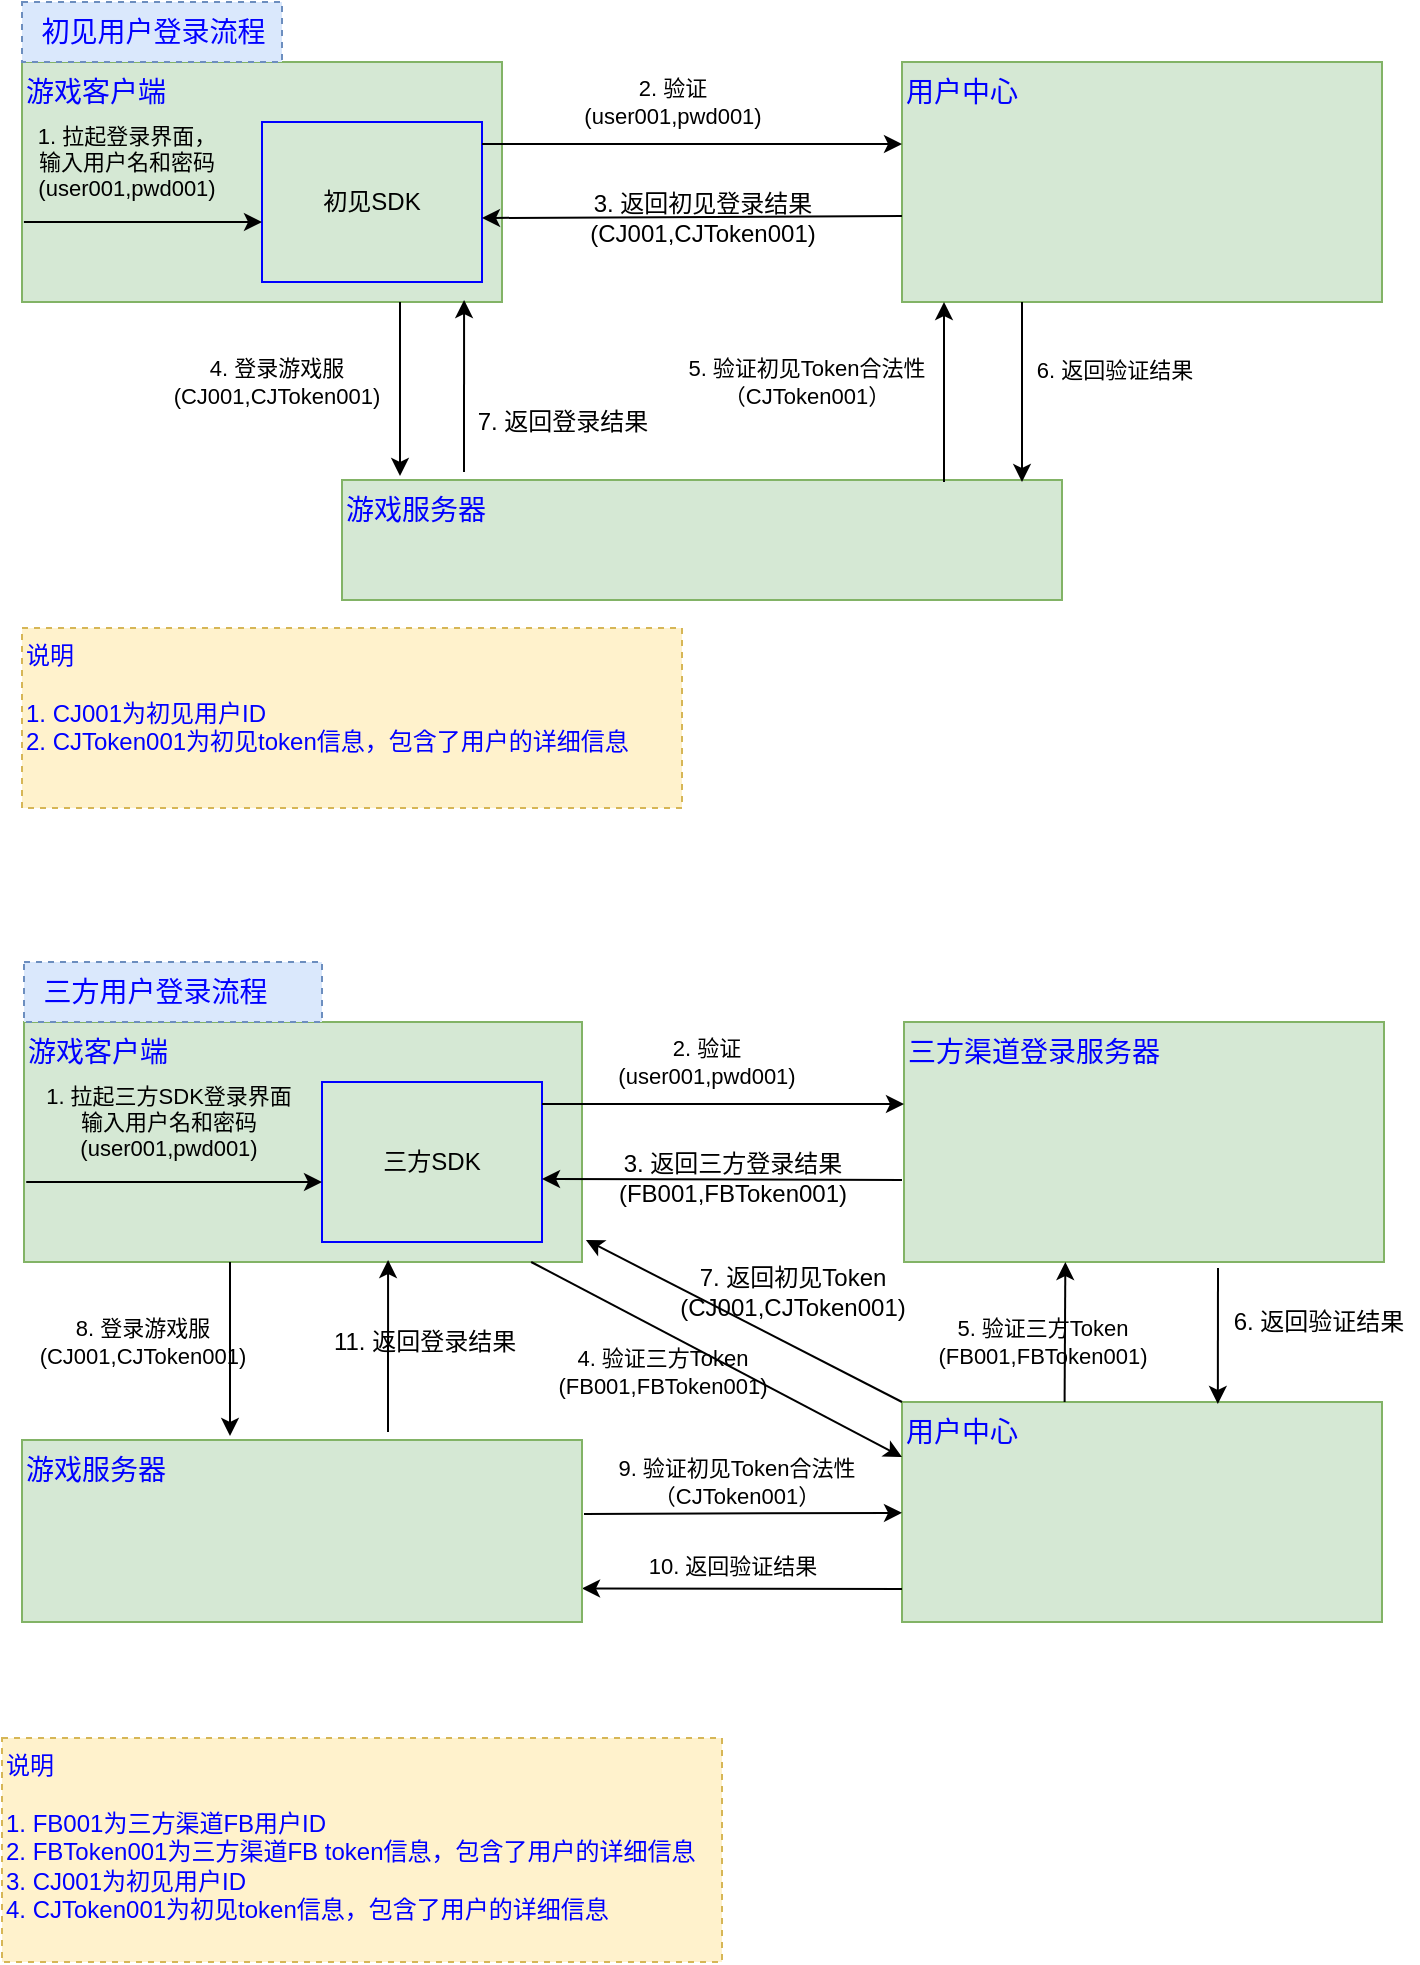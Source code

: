 <mxfile version="13.2.6" type="github">
  <diagram id="dxd3tHD40WdAk8Pdft18" name="Page-1">
    <mxGraphModel dx="1422" dy="761" grid="1" gridSize="10" guides="1" tooltips="1" connect="1" arrows="1" fold="1" page="1" pageScale="1" pageWidth="827" pageHeight="1169" math="0" shadow="0">
      <root>
        <mxCell id="0" />
        <mxCell id="1" parent="0" />
        <mxCell id="ILBT34EYTrfFMH7JFvp2-1" value="&lt;font style=&quot;font-size: 14px&quot; color=&quot;#0000ff&quot;&gt;游戏客户端&lt;/font&gt;" style="rounded=0;whiteSpace=wrap;html=1;align=left;verticalAlign=top;fillColor=#d5e8d4;strokeColor=#82b366;" vertex="1" parent="1">
          <mxGeometry x="40" y="160" width="240" height="120" as="geometry" />
        </mxCell>
        <mxCell id="ILBT34EYTrfFMH7JFvp2-2" value="初见SDK" style="rounded=0;whiteSpace=wrap;html=1;align=center;fillColor=#d5e8d4;strokeColor=#0000FF;" vertex="1" parent="1">
          <mxGeometry x="160" y="190" width="110" height="80" as="geometry" />
        </mxCell>
        <mxCell id="ILBT34EYTrfFMH7JFvp2-3" value="&lt;font style=&quot;font-size: 14px&quot; color=&quot;#0000ff&quot;&gt;用户中心&lt;/font&gt;" style="rounded=0;whiteSpace=wrap;html=1;align=left;verticalAlign=top;fillColor=#d5e8d4;strokeColor=#82b366;" vertex="1" parent="1">
          <mxGeometry x="480" y="160" width="240" height="120" as="geometry" />
        </mxCell>
        <mxCell id="ILBT34EYTrfFMH7JFvp2-4" value="&lt;font style=&quot;font-size: 14px&quot; color=&quot;#0000ff&quot;&gt;游戏服务器&lt;/font&gt;" style="rounded=0;whiteSpace=wrap;html=1;align=left;verticalAlign=top;fillColor=#d5e8d4;strokeColor=#82b366;" vertex="1" parent="1">
          <mxGeometry x="200" y="369" width="360" height="60" as="geometry" />
        </mxCell>
        <mxCell id="ILBT34EYTrfFMH7JFvp2-5" value="" style="endArrow=classic;html=1;entryX=0;entryY=0.5;entryDx=0;entryDy=0;exitX=1;exitY=0.138;exitDx=0;exitDy=0;exitPerimeter=0;" edge="1" parent="1" source="ILBT34EYTrfFMH7JFvp2-2">
          <mxGeometry width="50" height="50" relative="1" as="geometry">
            <mxPoint x="280" y="201" as="sourcePoint" />
            <mxPoint x="480" y="201" as="targetPoint" />
          </mxGeometry>
        </mxCell>
        <mxCell id="ILBT34EYTrfFMH7JFvp2-6" value="2. 验证&lt;br&gt;(user001,pwd001)" style="edgeLabel;html=1;align=center;verticalAlign=middle;resizable=0;points=[];labelBackgroundColor=none;" vertex="1" connectable="0" parent="ILBT34EYTrfFMH7JFvp2-5">
          <mxGeometry x="-0.13" y="-3" relative="1" as="geometry">
            <mxPoint x="3" y="-24" as="offset" />
          </mxGeometry>
        </mxCell>
        <mxCell id="ILBT34EYTrfFMH7JFvp2-7" value="" style="endArrow=classic;html=1;exitX=0;exitY=0.5;exitDx=0;exitDy=0;" edge="1" parent="1">
          <mxGeometry width="50" height="50" relative="1" as="geometry">
            <mxPoint x="480" y="237" as="sourcePoint" />
            <mxPoint x="270" y="238" as="targetPoint" />
          </mxGeometry>
        </mxCell>
        <mxCell id="ILBT34EYTrfFMH7JFvp2-8" value="3. 返回初见登录结果&lt;br&gt;(CJ001,CJToken001)" style="text;html=1;align=center;verticalAlign=middle;resizable=0;points=[];autosize=1;" vertex="1" parent="1">
          <mxGeometry x="315" y="223" width="130" height="30" as="geometry" />
        </mxCell>
        <mxCell id="ILBT34EYTrfFMH7JFvp2-10" value="" style="endArrow=classic;html=1;labelBackgroundColor=none;jumpStyle=none;exitX=0.004;exitY=0.667;exitDx=0;exitDy=0;exitPerimeter=0;" edge="1" parent="1" source="ILBT34EYTrfFMH7JFvp2-1">
          <mxGeometry width="50" height="50" relative="1" as="geometry">
            <mxPoint x="70" y="240" as="sourcePoint" />
            <mxPoint x="160" y="240" as="targetPoint" />
          </mxGeometry>
        </mxCell>
        <mxCell id="ILBT34EYTrfFMH7JFvp2-11" value="1. 拉起登录界面，&lt;br&gt;输入用户名和密码&lt;br&gt;(user001,pwd001)" style="edgeLabel;html=1;align=center;verticalAlign=middle;resizable=0;points=[];labelBackgroundColor=none;" vertex="1" connectable="0" parent="ILBT34EYTrfFMH7JFvp2-10">
          <mxGeometry x="-0.233" y="1" relative="1" as="geometry">
            <mxPoint x="5" y="-29" as="offset" />
          </mxGeometry>
        </mxCell>
        <mxCell id="ILBT34EYTrfFMH7JFvp2-13" value="" style="endArrow=classic;html=1;labelBackgroundColor=none;" edge="1" parent="1">
          <mxGeometry width="50" height="50" relative="1" as="geometry">
            <mxPoint x="229" y="280" as="sourcePoint" />
            <mxPoint x="229" y="367" as="targetPoint" />
          </mxGeometry>
        </mxCell>
        <mxCell id="ILBT34EYTrfFMH7JFvp2-14" value="4. 登录游戏服&lt;br&gt;(CJ001,CJToken001)" style="edgeLabel;html=1;align=center;verticalAlign=middle;resizable=0;points=[];labelBackgroundColor=none;" vertex="1" connectable="0" parent="ILBT34EYTrfFMH7JFvp2-13">
          <mxGeometry x="-0.287" y="4" relative="1" as="geometry">
            <mxPoint x="-66" y="9" as="offset" />
          </mxGeometry>
        </mxCell>
        <mxCell id="ILBT34EYTrfFMH7JFvp2-15" value="" style="endArrow=classic;html=1;labelBackgroundColor=none;" edge="1" parent="1">
          <mxGeometry width="50" height="50" relative="1" as="geometry">
            <mxPoint x="501" y="370" as="sourcePoint" />
            <mxPoint x="501" y="280" as="targetPoint" />
          </mxGeometry>
        </mxCell>
        <mxCell id="ILBT34EYTrfFMH7JFvp2-16" value="5. 验证初见Token合法性&lt;br&gt;（CJToken001）" style="edgeLabel;html=1;align=center;verticalAlign=middle;resizable=0;points=[];labelBackgroundColor=none;" vertex="1" connectable="0" parent="ILBT34EYTrfFMH7JFvp2-15">
          <mxGeometry x="0.244" y="1" relative="1" as="geometry">
            <mxPoint x="-68.61" y="5.99" as="offset" />
          </mxGeometry>
        </mxCell>
        <mxCell id="ILBT34EYTrfFMH7JFvp2-17" value="" style="endArrow=classic;html=1;labelBackgroundColor=none;exitX=0.25;exitY=1;exitDx=0;exitDy=0;" edge="1" parent="1" source="ILBT34EYTrfFMH7JFvp2-3">
          <mxGeometry width="50" height="50" relative="1" as="geometry">
            <mxPoint x="620" y="369" as="sourcePoint" />
            <mxPoint x="540" y="370" as="targetPoint" />
          </mxGeometry>
        </mxCell>
        <mxCell id="ILBT34EYTrfFMH7JFvp2-18" value="6. 返回验证结果" style="edgeLabel;html=1;align=center;verticalAlign=middle;resizable=0;points=[];labelBackgroundColor=none;" vertex="1" connectable="0" parent="ILBT34EYTrfFMH7JFvp2-17">
          <mxGeometry x="-0.244" y="5" relative="1" as="geometry">
            <mxPoint x="41" as="offset" />
          </mxGeometry>
        </mxCell>
        <mxCell id="ILBT34EYTrfFMH7JFvp2-20" value="" style="endArrow=classic;html=1;labelBackgroundColor=none;entryX=0.871;entryY=1.025;entryDx=0;entryDy=0;entryPerimeter=0;" edge="1" parent="1">
          <mxGeometry width="50" height="50" relative="1" as="geometry">
            <mxPoint x="261" y="365" as="sourcePoint" />
            <mxPoint x="261.04" y="279" as="targetPoint" />
          </mxGeometry>
        </mxCell>
        <mxCell id="ILBT34EYTrfFMH7JFvp2-21" value="7. 返回登录结果" style="text;html=1;align=center;verticalAlign=middle;resizable=0;points=[];autosize=1;" vertex="1" parent="1">
          <mxGeometry x="260" y="330" width="100" height="20" as="geometry" />
        </mxCell>
        <mxCell id="ILBT34EYTrfFMH7JFvp2-22" value="&lt;font color=&quot;#0000ff&quot; style=&quot;font-size: 14px&quot;&gt;&amp;nbsp; 初见用户登录流程&lt;/font&gt;" style="rounded=0;whiteSpace=wrap;html=1;labelBackgroundColor=none;align=left;fillColor=#dae8fc;strokeColor=#6c8ebf;dashed=1;" vertex="1" parent="1">
          <mxGeometry x="40" y="130" width="130" height="30" as="geometry" />
        </mxCell>
        <mxCell id="ILBT34EYTrfFMH7JFvp2-23" value="&lt;font color=&quot;#0000ff&quot;&gt;说明&lt;br&gt;&lt;br&gt;1. CJ001为初见用户ID&lt;br&gt;2. CJToken001为初见token信息，包含了用户的详细信息&amp;nbsp;&lt;/font&gt;" style="rounded=0;whiteSpace=wrap;html=1;dashed=1;labelBackgroundColor=none;strokeColor=#d6b656;align=left;verticalAlign=top;fillColor=#fff2cc;" vertex="1" parent="1">
          <mxGeometry x="40" y="443" width="330" height="90" as="geometry" />
        </mxCell>
        <mxCell id="ILBT34EYTrfFMH7JFvp2-24" value="&lt;font style=&quot;font-size: 14px&quot; color=&quot;#0000ff&quot;&gt;游戏客户端&lt;/font&gt;" style="rounded=0;whiteSpace=wrap;html=1;align=left;verticalAlign=top;fillColor=#d5e8d4;strokeColor=#82b366;" vertex="1" parent="1">
          <mxGeometry x="41" y="640" width="279" height="120" as="geometry" />
        </mxCell>
        <mxCell id="ILBT34EYTrfFMH7JFvp2-25" value="三方SDK" style="rounded=0;whiteSpace=wrap;html=1;align=center;fillColor=#d5e8d4;strokeColor=#0000FF;" vertex="1" parent="1">
          <mxGeometry x="190" y="670" width="110" height="80" as="geometry" />
        </mxCell>
        <mxCell id="ILBT34EYTrfFMH7JFvp2-26" value="&lt;font style=&quot;font-size: 14px&quot; color=&quot;#0000ff&quot;&gt;三方渠道登录服务器&lt;/font&gt;" style="rounded=0;whiteSpace=wrap;html=1;align=left;verticalAlign=top;fillColor=#d5e8d4;strokeColor=#82b366;" vertex="1" parent="1">
          <mxGeometry x="481" y="640" width="240" height="120" as="geometry" />
        </mxCell>
        <mxCell id="ILBT34EYTrfFMH7JFvp2-27" value="&lt;font style=&quot;font-size: 14px&quot; color=&quot;#0000ff&quot;&gt;用户中心&lt;/font&gt;" style="rounded=0;whiteSpace=wrap;html=1;align=left;verticalAlign=top;fillColor=#d5e8d4;strokeColor=#82b366;" vertex="1" parent="1">
          <mxGeometry x="480" y="830" width="240" height="110" as="geometry" />
        </mxCell>
        <mxCell id="ILBT34EYTrfFMH7JFvp2-28" value="" style="endArrow=classic;html=1;entryX=0;entryY=0.5;entryDx=0;entryDy=0;exitX=1;exitY=0.138;exitDx=0;exitDy=0;exitPerimeter=0;" edge="1" parent="1" source="ILBT34EYTrfFMH7JFvp2-25">
          <mxGeometry width="50" height="50" relative="1" as="geometry">
            <mxPoint x="281" y="681" as="sourcePoint" />
            <mxPoint x="481" y="681" as="targetPoint" />
          </mxGeometry>
        </mxCell>
        <mxCell id="ILBT34EYTrfFMH7JFvp2-29" value="2. 验证&lt;br&gt;(user001,pwd001)" style="edgeLabel;html=1;align=center;verticalAlign=middle;resizable=0;points=[];labelBackgroundColor=none;" vertex="1" connectable="0" parent="ILBT34EYTrfFMH7JFvp2-28">
          <mxGeometry x="-0.13" y="-3" relative="1" as="geometry">
            <mxPoint x="3" y="-24" as="offset" />
          </mxGeometry>
        </mxCell>
        <mxCell id="ILBT34EYTrfFMH7JFvp2-30" value="" style="endArrow=classic;html=1;" edge="1" parent="1">
          <mxGeometry width="50" height="50" relative="1" as="geometry">
            <mxPoint x="480" y="719" as="sourcePoint" />
            <mxPoint x="300" y="718.5" as="targetPoint" />
          </mxGeometry>
        </mxCell>
        <mxCell id="ILBT34EYTrfFMH7JFvp2-31" value="3. 返回三方登录结果&lt;br&gt;(FB001,FBToken001)" style="text;html=1;align=center;verticalAlign=middle;resizable=0;points=[];autosize=1;" vertex="1" parent="1">
          <mxGeometry x="330" y="703" width="130" height="30" as="geometry" />
        </mxCell>
        <mxCell id="ILBT34EYTrfFMH7JFvp2-32" value="" style="endArrow=classic;html=1;labelBackgroundColor=none;jumpStyle=none;exitX=0.004;exitY=0.667;exitDx=0;exitDy=0;exitPerimeter=0;" edge="1" parent="1" source="ILBT34EYTrfFMH7JFvp2-24">
          <mxGeometry width="50" height="50" relative="1" as="geometry">
            <mxPoint x="71" y="720" as="sourcePoint" />
            <mxPoint x="190" y="720" as="targetPoint" />
          </mxGeometry>
        </mxCell>
        <mxCell id="ILBT34EYTrfFMH7JFvp2-33" value="1. 拉起三方SDK登录界面&lt;br&gt;输入用户名和密码&lt;br&gt;(user001,pwd001)" style="edgeLabel;html=1;align=center;verticalAlign=middle;resizable=0;points=[];labelBackgroundColor=none;" vertex="1" connectable="0" parent="ILBT34EYTrfFMH7JFvp2-32">
          <mxGeometry x="-0.233" y="1" relative="1" as="geometry">
            <mxPoint x="14.04" y="-29" as="offset" />
          </mxGeometry>
        </mxCell>
        <mxCell id="ILBT34EYTrfFMH7JFvp2-34" value="" style="endArrow=classic;html=1;labelBackgroundColor=none;" edge="1" parent="1">
          <mxGeometry width="50" height="50" relative="1" as="geometry">
            <mxPoint x="144" y="760" as="sourcePoint" />
            <mxPoint x="144" y="847" as="targetPoint" />
          </mxGeometry>
        </mxCell>
        <mxCell id="ILBT34EYTrfFMH7JFvp2-35" value="4. 验证三方Token&lt;br&gt;(FB001,FBToken001)" style="edgeLabel;html=1;align=center;verticalAlign=middle;resizable=0;points=[];labelBackgroundColor=none;" vertex="1" connectable="0" parent="ILBT34EYTrfFMH7JFvp2-34">
          <mxGeometry x="-0.287" y="4" relative="1" as="geometry">
            <mxPoint x="212" y="24" as="offset" />
          </mxGeometry>
        </mxCell>
        <mxCell id="ILBT34EYTrfFMH7JFvp2-36" value="" style="endArrow=classic;html=1;labelBackgroundColor=none;" edge="1" parent="1" target="ILBT34EYTrfFMH7JFvp2-27">
          <mxGeometry width="50" height="50" relative="1" as="geometry">
            <mxPoint x="321" y="886" as="sourcePoint" />
            <mxPoint x="310" y="880" as="targetPoint" />
          </mxGeometry>
        </mxCell>
        <mxCell id="ILBT34EYTrfFMH7JFvp2-37" value="9. 验证初见Token合法性&lt;br&gt;（CJToken001）" style="edgeLabel;html=1;align=center;verticalAlign=middle;resizable=0;points=[];labelBackgroundColor=none;" vertex="1" connectable="0" parent="ILBT34EYTrfFMH7JFvp2-36">
          <mxGeometry x="0.244" y="1" relative="1" as="geometry">
            <mxPoint x="-23" y="-15.0" as="offset" />
          </mxGeometry>
        </mxCell>
        <mxCell id="ILBT34EYTrfFMH7JFvp2-38" value="" style="endArrow=classic;html=1;labelBackgroundColor=none;exitX=0;exitY=0.75;exitDx=0;exitDy=0;entryX=1;entryY=0.75;entryDx=0;entryDy=0;" edge="1" parent="1">
          <mxGeometry width="50" height="50" relative="1" as="geometry">
            <mxPoint x="480" y="923.5" as="sourcePoint" />
            <mxPoint x="320" y="923.25" as="targetPoint" />
          </mxGeometry>
        </mxCell>
        <mxCell id="ILBT34EYTrfFMH7JFvp2-39" value="10. 返回验证结果" style="edgeLabel;html=1;align=center;verticalAlign=middle;resizable=0;points=[];labelBackgroundColor=none;" vertex="1" connectable="0" parent="ILBT34EYTrfFMH7JFvp2-38">
          <mxGeometry x="-0.244" y="5" relative="1" as="geometry">
            <mxPoint x="-24.99" y="-16.41" as="offset" />
          </mxGeometry>
        </mxCell>
        <mxCell id="ILBT34EYTrfFMH7JFvp2-40" value="" style="endArrow=classic;html=1;labelBackgroundColor=none;entryX=0.871;entryY=1.025;entryDx=0;entryDy=0;entryPerimeter=0;" edge="1" parent="1">
          <mxGeometry width="50" height="50" relative="1" as="geometry">
            <mxPoint x="223" y="845" as="sourcePoint" />
            <mxPoint x="223.04" y="759" as="targetPoint" />
          </mxGeometry>
        </mxCell>
        <mxCell id="ILBT34EYTrfFMH7JFvp2-41" value="7. 返回初见Token&lt;br&gt;(CJ001,CJToken001)" style="text;html=1;align=center;verticalAlign=middle;resizable=0;points=[];autosize=1;" vertex="1" parent="1">
          <mxGeometry x="360" y="760" width="130" height="30" as="geometry" />
        </mxCell>
        <mxCell id="ILBT34EYTrfFMH7JFvp2-42" value="&lt;font color=&quot;#0000ff&quot; style=&quot;font-size: 14px&quot;&gt;&amp;nbsp; 三方用户登录流程&lt;/font&gt;" style="rounded=0;whiteSpace=wrap;html=1;labelBackgroundColor=none;align=left;fillColor=#dae8fc;strokeColor=#6c8ebf;dashed=1;" vertex="1" parent="1">
          <mxGeometry x="41" y="610" width="149" height="30" as="geometry" />
        </mxCell>
        <mxCell id="ILBT34EYTrfFMH7JFvp2-43" value="&lt;font color=&quot;#0000ff&quot;&gt;说明&lt;br&gt;&lt;br&gt;1. FB001为三方渠道FB用户ID&lt;br&gt;2. FBToken001为三方渠道FB token信息，包含了用户的详细信息&amp;nbsp;&lt;br&gt;&lt;/font&gt;&lt;span style=&quot;color: rgb(0 , 0 , 255)&quot;&gt;3. CJ001为初见用户ID&lt;/span&gt;&lt;br style=&quot;color: rgb(0 , 0 , 255)&quot;&gt;&lt;span style=&quot;color: rgb(0 , 0 , 255)&quot;&gt;4. CJToken001为初见token信息，包含了用户的详细信息&amp;nbsp;&lt;/span&gt;&lt;font color=&quot;#0000ff&quot;&gt;&lt;br&gt;&lt;/font&gt;" style="rounded=0;whiteSpace=wrap;html=1;dashed=1;labelBackgroundColor=none;strokeColor=#d6b656;align=left;verticalAlign=top;fillColor=#fff2cc;" vertex="1" parent="1">
          <mxGeometry x="30" y="998" width="360" height="112" as="geometry" />
        </mxCell>
        <mxCell id="ILBT34EYTrfFMH7JFvp2-44" value="&lt;font color=&quot;#0000ff&quot;&gt;&lt;span style=&quot;font-size: 14px&quot;&gt;游戏服务器&lt;/span&gt;&lt;/font&gt;" style="rounded=0;whiteSpace=wrap;html=1;align=left;verticalAlign=top;fillColor=#d5e8d4;strokeColor=#82b366;" vertex="1" parent="1">
          <mxGeometry x="40" y="849" width="280" height="91" as="geometry" />
        </mxCell>
        <mxCell id="ILBT34EYTrfFMH7JFvp2-46" value="" style="endArrow=classic;html=1;labelBackgroundColor=none;entryX=0;entryY=0.25;entryDx=0;entryDy=0;" edge="1" parent="1" source="ILBT34EYTrfFMH7JFvp2-24" target="ILBT34EYTrfFMH7JFvp2-27">
          <mxGeometry width="50" height="50" relative="1" as="geometry">
            <mxPoint x="390" y="880" as="sourcePoint" />
            <mxPoint x="440" y="830" as="targetPoint" />
          </mxGeometry>
        </mxCell>
        <mxCell id="ILBT34EYTrfFMH7JFvp2-47" value="" style="endArrow=classic;html=1;labelBackgroundColor=none;entryX=1.007;entryY=0.908;entryDx=0;entryDy=0;entryPerimeter=0;exitX=0;exitY=0;exitDx=0;exitDy=0;" edge="1" parent="1" source="ILBT34EYTrfFMH7JFvp2-27" target="ILBT34EYTrfFMH7JFvp2-24">
          <mxGeometry width="50" height="50" relative="1" as="geometry">
            <mxPoint x="481" y="850" as="sourcePoint" />
            <mxPoint x="531" y="800" as="targetPoint" />
          </mxGeometry>
        </mxCell>
        <mxCell id="ILBT34EYTrfFMH7JFvp2-49" value="" style="endArrow=classic;html=1;labelBackgroundColor=none;" edge="1" parent="1">
          <mxGeometry width="50" height="50" relative="1" as="geometry">
            <mxPoint x="561.297" y="830" as="sourcePoint" />
            <mxPoint x="561.676" y="760" as="targetPoint" />
          </mxGeometry>
        </mxCell>
        <mxCell id="ILBT34EYTrfFMH7JFvp2-50" value="" style="endArrow=classic;html=1;labelBackgroundColor=none;entryX=0.658;entryY=0.009;entryDx=0;entryDy=0;entryPerimeter=0;" edge="1" parent="1" target="ILBT34EYTrfFMH7JFvp2-27">
          <mxGeometry width="50" height="50" relative="1" as="geometry">
            <mxPoint x="638" y="763" as="sourcePoint" />
            <mxPoint x="700" y="770" as="targetPoint" />
          </mxGeometry>
        </mxCell>
        <mxCell id="ILBT34EYTrfFMH7JFvp2-51" value="5. 验证三方Token&lt;br&gt;(FB001,FBToken001)" style="edgeLabel;html=1;align=center;verticalAlign=middle;resizable=0;points=[];labelBackgroundColor=none;" vertex="1" connectable="0" parent="1">
          <mxGeometry x="550" y="800" as="geometry" />
        </mxCell>
        <mxCell id="ILBT34EYTrfFMH7JFvp2-52" value="6. 返回验证结果" style="text;html=1;align=center;verticalAlign=middle;resizable=0;points=[];autosize=1;" vertex="1" parent="1">
          <mxGeometry x="638" y="780" width="100" height="20" as="geometry" />
        </mxCell>
        <mxCell id="ILBT34EYTrfFMH7JFvp2-53" value="8. 登录游戏服&lt;br&gt;(CJ001,CJToken001)" style="edgeLabel;html=1;align=center;verticalAlign=middle;resizable=0;points=[];labelBackgroundColor=none;" vertex="1" connectable="0" parent="1">
          <mxGeometry x="100" y="800" as="geometry" />
        </mxCell>
        <mxCell id="ILBT34EYTrfFMH7JFvp2-54" value="11. 返回登录结果" style="text;html=1;align=center;verticalAlign=middle;resizable=0;points=[];autosize=1;" vertex="1" parent="1">
          <mxGeometry x="186" y="790" width="110" height="20" as="geometry" />
        </mxCell>
      </root>
    </mxGraphModel>
  </diagram>
</mxfile>
